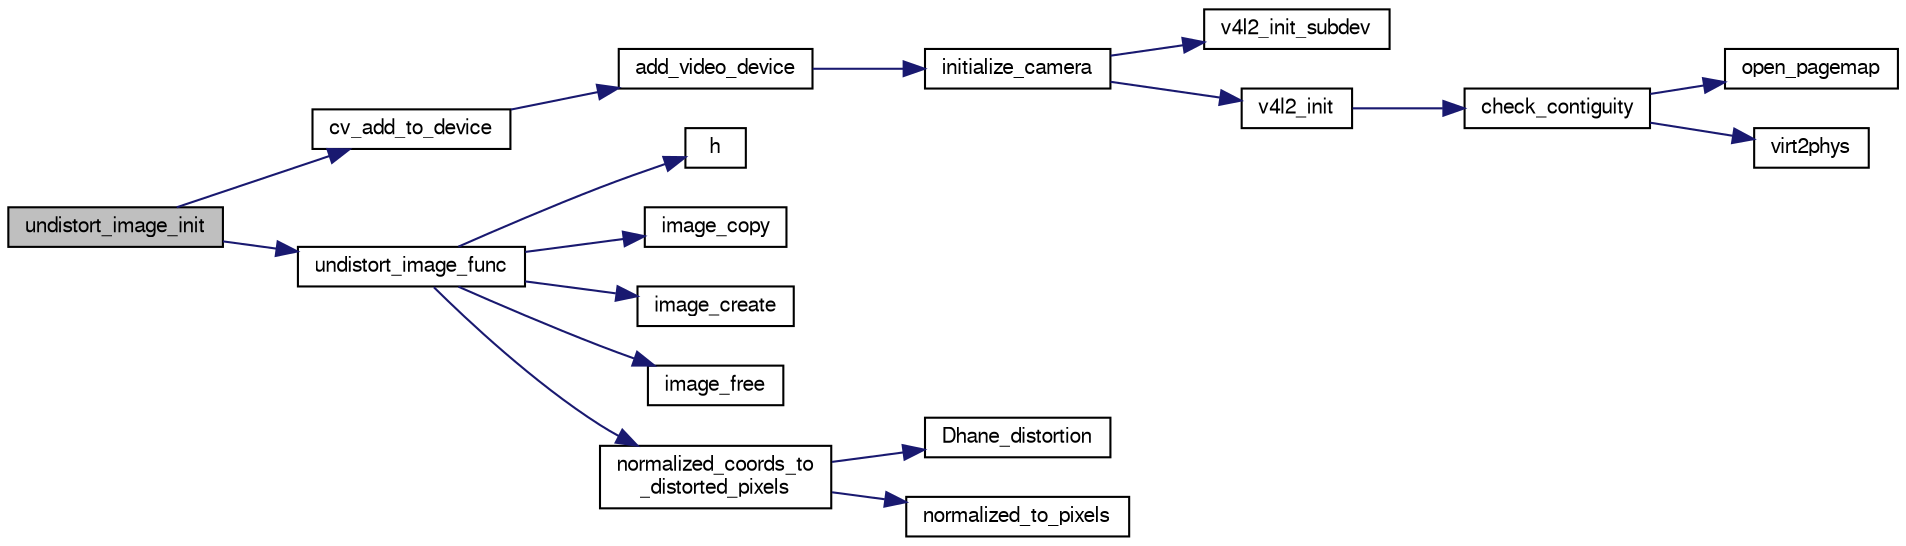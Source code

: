 digraph "undistort_image_init"
{
  edge [fontname="FreeSans",fontsize="10",labelfontname="FreeSans",labelfontsize="10"];
  node [fontname="FreeSans",fontsize="10",shape=record];
  rankdir="LR";
  Node1 [label="undistort_image_init",height=0.2,width=0.4,color="black", fillcolor="grey75", style="filled", fontcolor="black"];
  Node1 -> Node2 [color="midnightblue",fontsize="10",style="solid",fontname="FreeSans"];
  Node2 [label="cv_add_to_device",height=0.2,width=0.4,color="black", fillcolor="white", style="filled",URL="$cv_8c.html#a27c5a4c16f124cdc564d637fcc733b97"];
  Node2 -> Node3 [color="midnightblue",fontsize="10",style="solid",fontname="FreeSans"];
  Node3 [label="add_video_device",height=0.2,width=0.4,color="black", fillcolor="white", style="filled",URL="$cv_8h.html#a9e0afd727457cecc0e207aa03c4d48a5",tooltip="Keep track of video devices added by modules. "];
  Node3 -> Node4 [color="midnightblue",fontsize="10",style="solid",fontname="FreeSans"];
  Node4 [label="initialize_camera",height=0.2,width=0.4,color="black", fillcolor="white", style="filled",URL="$video__thread_8c.html#acc71ed66abdc3fa0cecd95cc408c670e"];
  Node4 -> Node5 [color="midnightblue",fontsize="10",style="solid",fontname="FreeSans"];
  Node5 [label="v4l2_init_subdev",height=0.2,width=0.4,color="black", fillcolor="white", style="filled",URL="$v4l2_8c.html#a3798643b3e99cd32ef724fc928d92e51",tooltip="Initialize a V4L2 subdevice. "];
  Node4 -> Node6 [color="midnightblue",fontsize="10",style="solid",fontname="FreeSans"];
  Node6 [label="v4l2_init",height=0.2,width=0.4,color="black", fillcolor="white", style="filled",URL="$v4l2_8c.html#a1f683e79a4639d4e189f059f6c4ae268",tooltip="Initialize a V4L2(Video for Linux 2) device. "];
  Node6 -> Node7 [color="midnightblue",fontsize="10",style="solid",fontname="FreeSans"];
  Node7 [label="check_contiguity",height=0.2,width=0.4,color="black", fillcolor="white", style="filled",URL="$virt2phys_8c.html#ac0b66a5b5e335c413a78b5e9f677ba83"];
  Node7 -> Node8 [color="midnightblue",fontsize="10",style="solid",fontname="FreeSans"];
  Node8 [label="open_pagemap",height=0.2,width=0.4,color="black", fillcolor="white", style="filled",URL="$virt2phys_8c.html#ac4c8df40f3a8bc1086f2637b1c78b101"];
  Node7 -> Node9 [color="midnightblue",fontsize="10",style="solid",fontname="FreeSans"];
  Node9 [label="virt2phys",height=0.2,width=0.4,color="black", fillcolor="white", style="filled",URL="$virt2phys_8c.html#a4c9379905f0c688e828e6e1a23d18153"];
  Node1 -> Node10 [color="midnightblue",fontsize="10",style="solid",fontname="FreeSans"];
  Node10 [label="undistort_image_func",height=0.2,width=0.4,color="black", fillcolor="white", style="filled",URL="$undistort__image_8c.html#a2cd16878ee59ab414a6efac1f717f060"];
  Node10 -> Node11 [color="midnightblue",fontsize="10",style="solid",fontname="FreeSans"];
  Node11 [label="h",height=0.2,width=0.4,color="black", fillcolor="white", style="filled",URL="$UKF__Wind__Estimator_8c.html#a1b540e52aff26922bc43ff126fa35270"];
  Node10 -> Node12 [color="midnightblue",fontsize="10",style="solid",fontname="FreeSans"];
  Node12 [label="image_copy",height=0.2,width=0.4,color="black", fillcolor="white", style="filled",URL="$image_8c.html#a02932625f9aeb66da70c89a2f2d3a052",tooltip="Copy an image from inut to output This will only work if the formats are the same. "];
  Node10 -> Node13 [color="midnightblue",fontsize="10",style="solid",fontname="FreeSans"];
  Node13 [label="image_create",height=0.2,width=0.4,color="black", fillcolor="white", style="filled",URL="$image_8c.html#ab5cc0250c461b9d2f043e4884f6b9a53",tooltip="Create a new image. "];
  Node10 -> Node14 [color="midnightblue",fontsize="10",style="solid",fontname="FreeSans"];
  Node14 [label="image_free",height=0.2,width=0.4,color="black", fillcolor="white", style="filled",URL="$image_8c.html#aa09d6434519478ba26eab12a96d600ba",tooltip="Free the image. "];
  Node10 -> Node15 [color="midnightblue",fontsize="10",style="solid",fontname="FreeSans"];
  Node15 [label="normalized_coords_to\l_distorted_pixels",height=0.2,width=0.4,color="black", fillcolor="white", style="filled",URL="$undistortion_8c.html#a8de5dc518fd2c56789b57c9561b190e8",tooltip="Transform normalized coordinates to distorted pixel coordinates. "];
  Node15 -> Node16 [color="midnightblue",fontsize="10",style="solid",fontname="FreeSans"];
  Node16 [label="Dhane_distortion",height=0.2,width=0.4,color="black", fillcolor="white", style="filled",URL="$undistortion_8c.html#a8e2c52fb82e4e3ee37c424ce13d03c29",tooltip="Distort normalized image coordinates with the invertible Dhane method. "];
  Node15 -> Node17 [color="midnightblue",fontsize="10",style="solid",fontname="FreeSans"];
  Node17 [label="normalized_to_pixels",height=0.2,width=0.4,color="black", fillcolor="white", style="filled",URL="$undistortion_8c.html#a44a90a0656990482d07b3d8ac7928ea6",tooltip="Transform normalized coordinates to pixel coordinates. "];
}
